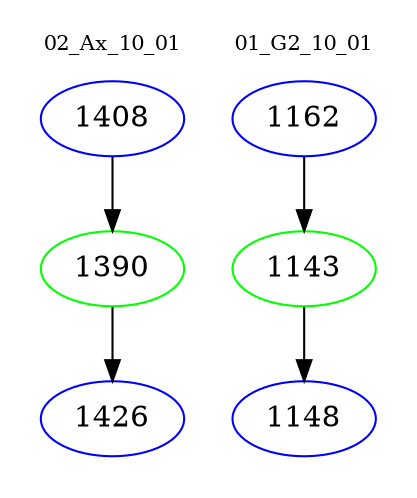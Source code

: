 digraph{
subgraph cluster_0 {
color = white
label = "02_Ax_10_01";
fontsize=10;
T0_1408 [label="1408", color="blue"]
T0_1408 -> T0_1390 [color="black"]
T0_1390 [label="1390", color="green"]
T0_1390 -> T0_1426 [color="black"]
T0_1426 [label="1426", color="blue"]
}
subgraph cluster_1 {
color = white
label = "01_G2_10_01";
fontsize=10;
T1_1162 [label="1162", color="blue"]
T1_1162 -> T1_1143 [color="black"]
T1_1143 [label="1143", color="green"]
T1_1143 -> T1_1148 [color="black"]
T1_1148 [label="1148", color="blue"]
}
}
